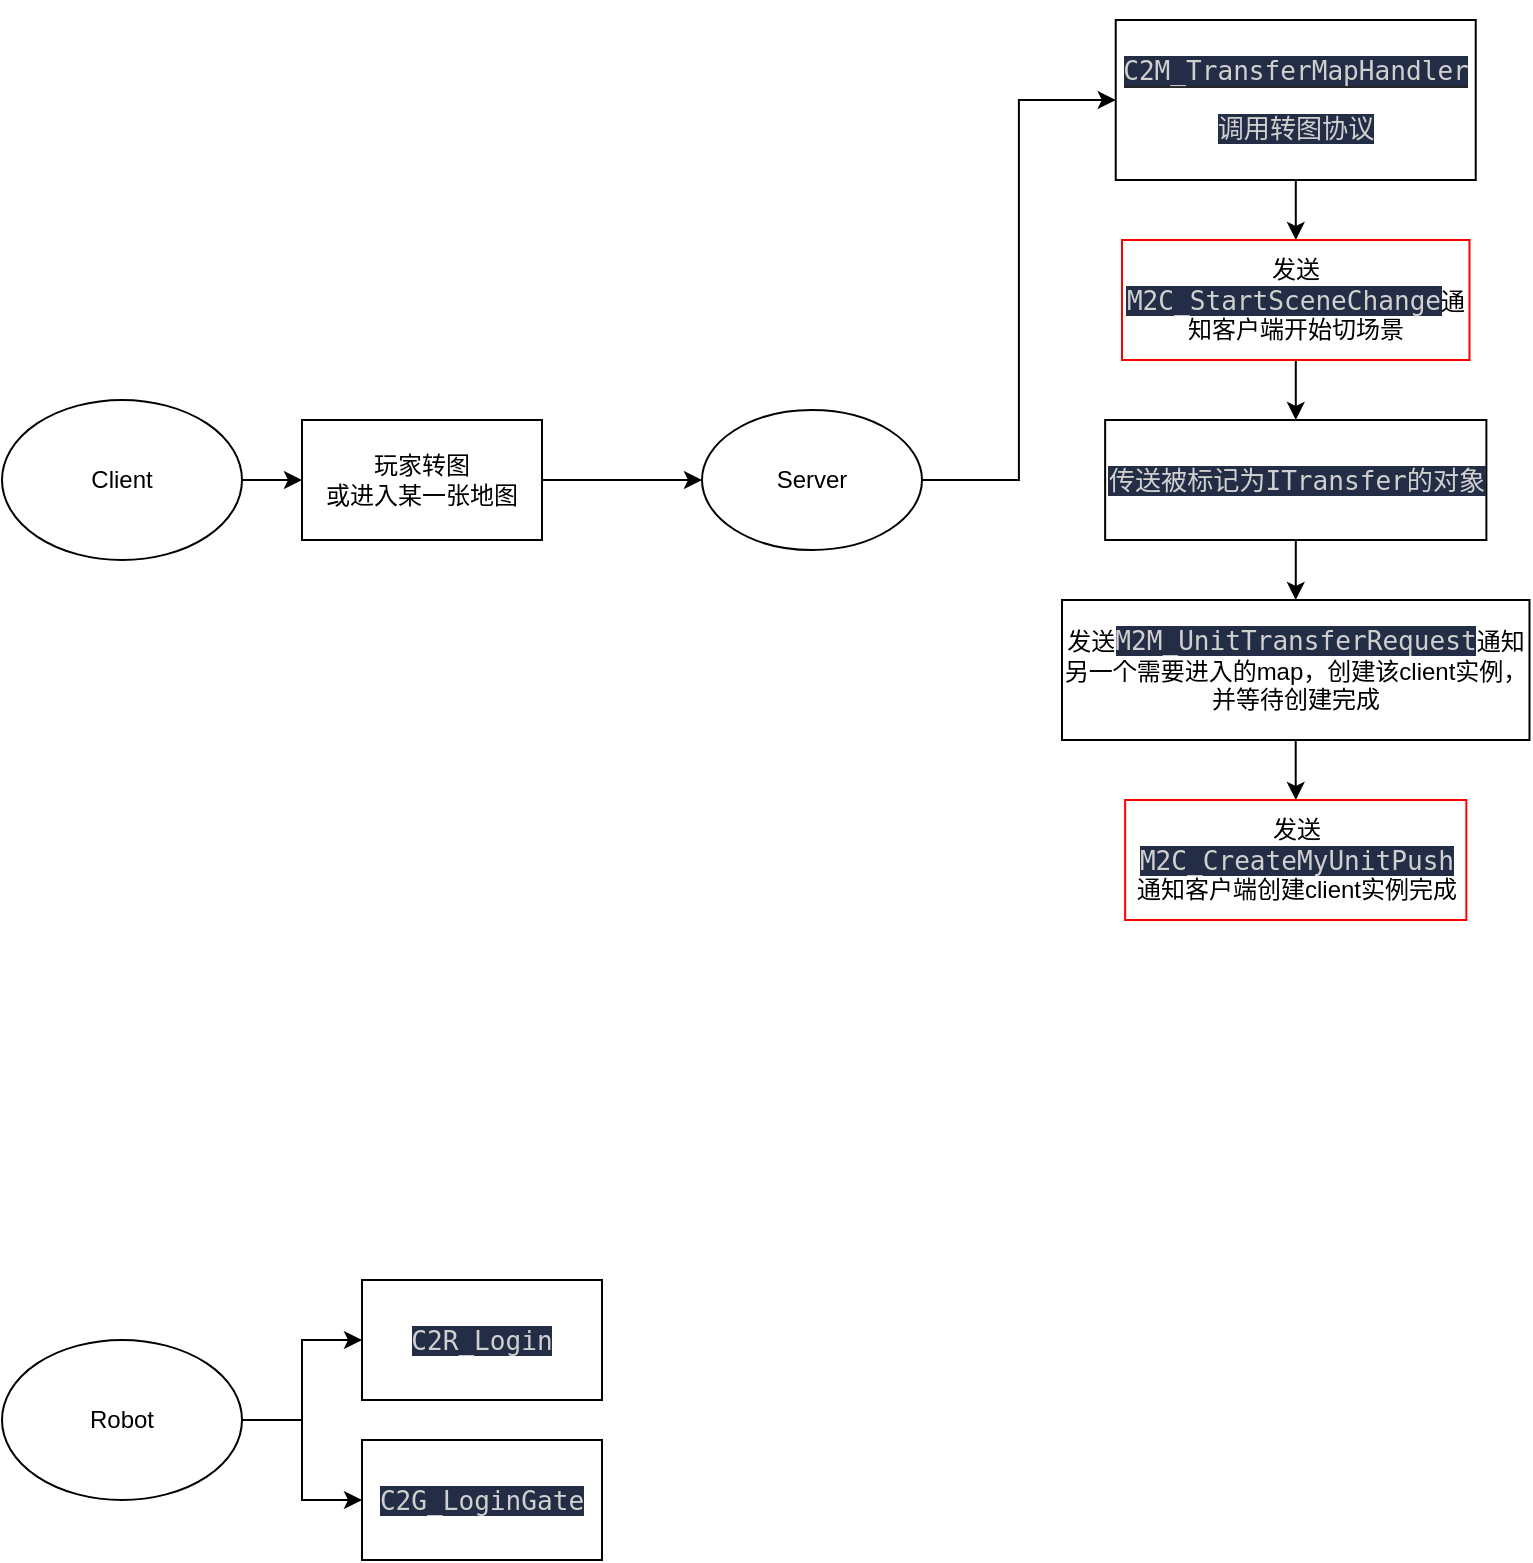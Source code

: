 <mxfile version="20.2.3" type="github">
  <diagram id="Z6G67os6euMHeO--9gWP" name="第 1 页">
    <mxGraphModel dx="1662" dy="772" grid="1" gridSize="10" guides="1" tooltips="1" connect="1" arrows="1" fold="1" page="1" pageScale="1" pageWidth="827" pageHeight="1169" math="0" shadow="0">
      <root>
        <mxCell id="0" />
        <mxCell id="1" parent="0" />
        <mxCell id="NQjkubGqf__QPTtbe3JN-7" value="" style="edgeStyle=orthogonalEdgeStyle;rounded=0;orthogonalLoop=1;jettySize=auto;html=1;" edge="1" parent="1" source="NQjkubGqf__QPTtbe3JN-2" target="NQjkubGqf__QPTtbe3JN-6">
          <mxGeometry relative="1" as="geometry" />
        </mxCell>
        <mxCell id="NQjkubGqf__QPTtbe3JN-2" value="Client" style="ellipse;whiteSpace=wrap;html=1;" vertex="1" parent="1">
          <mxGeometry x="20" y="260" width="120" height="80" as="geometry" />
        </mxCell>
        <mxCell id="NQjkubGqf__QPTtbe3JN-27" value="" style="edgeStyle=orthogonalEdgeStyle;rounded=0;orthogonalLoop=1;jettySize=auto;html=1;" edge="1" parent="1" source="NQjkubGqf__QPTtbe3JN-6" target="NQjkubGqf__QPTtbe3JN-26">
          <mxGeometry relative="1" as="geometry" />
        </mxCell>
        <mxCell id="NQjkubGqf__QPTtbe3JN-6" value="玩家转图&lt;br&gt;或进入某一张地图" style="whiteSpace=wrap;html=1;" vertex="1" parent="1">
          <mxGeometry x="170" y="270" width="120" height="60" as="geometry" />
        </mxCell>
        <mxCell id="NQjkubGqf__QPTtbe3JN-13" value="" style="edgeStyle=orthogonalEdgeStyle;rounded=0;orthogonalLoop=1;jettySize=auto;html=1;" edge="1" parent="1" source="NQjkubGqf__QPTtbe3JN-8" target="NQjkubGqf__QPTtbe3JN-12">
          <mxGeometry relative="1" as="geometry" />
        </mxCell>
        <mxCell id="NQjkubGqf__QPTtbe3JN-8" value="&lt;br&gt;&lt;pre style=&quot;font-style: normal; font-variant-ligatures: normal; font-variant-caps: normal; font-weight: 400; letter-spacing: normal; orphans: 2; text-align: center; text-indent: 0px; text-transform: none; widows: 2; word-spacing: 0px; -webkit-text-stroke-width: 0px; text-decoration-thickness: initial; text-decoration-style: initial; text-decoration-color: initial; background-color: rgb(38, 38, 38); color: rgb(208, 208, 208); font-family: &amp;quot;JetBrains Mono&amp;quot;, monospace; font-size: 9.8pt;&quot;&gt;&lt;span style=&quot;background-color: rgb(35, 46, 70);&quot;&gt;C2M_TransferMapHandler&lt;/span&gt;&lt;/pre&gt;&lt;pre style=&quot;font-style: normal; font-variant-ligatures: normal; font-variant-caps: normal; font-weight: 400; letter-spacing: normal; orphans: 2; text-align: center; text-indent: 0px; text-transform: none; widows: 2; word-spacing: 0px; -webkit-text-stroke-width: 0px; text-decoration-thickness: initial; text-decoration-style: initial; text-decoration-color: initial; color: rgb(208, 208, 208); font-family: &amp;quot;JetBrains Mono&amp;quot;, monospace; font-size: 9.8pt;&quot;&gt;&lt;span style=&quot;background-color: rgb(35, 46, 70);&quot;&gt;调用转图协议&lt;/span&gt;&lt;/pre&gt;&lt;br&gt;" style="whiteSpace=wrap;html=1;" vertex="1" parent="1">
          <mxGeometry x="576.87" y="70" width="180" height="80" as="geometry" />
        </mxCell>
        <mxCell id="NQjkubGqf__QPTtbe3JN-15" value="" style="edgeStyle=orthogonalEdgeStyle;rounded=0;orthogonalLoop=1;jettySize=auto;html=1;" edge="1" parent="1" source="NQjkubGqf__QPTtbe3JN-12" target="NQjkubGqf__QPTtbe3JN-14">
          <mxGeometry relative="1" as="geometry" />
        </mxCell>
        <mxCell id="NQjkubGqf__QPTtbe3JN-12" value="发送&lt;span style=&quot;background-color: rgb(35, 46, 70); color: rgb(208, 208, 208); font-family: &amp;quot;JetBrains Mono&amp;quot;, monospace; font-size: 9.8pt;&quot;&gt;M2C_StartSceneChange&lt;/span&gt;&lt;span style=&quot;background-color: initial;&quot;&gt;通知客户端开始切场景&lt;br&gt;&lt;/span&gt;" style="whiteSpace=wrap;html=1;strokeColor=#FF0000;" vertex="1" parent="1">
          <mxGeometry x="580" y="180" width="173.75" height="60" as="geometry" />
        </mxCell>
        <mxCell id="NQjkubGqf__QPTtbe3JN-19" value="" style="edgeStyle=orthogonalEdgeStyle;rounded=0;orthogonalLoop=1;jettySize=auto;html=1;" edge="1" parent="1" source="NQjkubGqf__QPTtbe3JN-14" target="NQjkubGqf__QPTtbe3JN-18">
          <mxGeometry relative="1" as="geometry" />
        </mxCell>
        <mxCell id="NQjkubGqf__QPTtbe3JN-14" value="&lt;pre style=&quot;color: rgb(208, 208, 208); font-family: &amp;quot;JetBrains Mono&amp;quot;, monospace; font-size: 9.8pt;&quot;&gt;&lt;span style=&quot;background-color: rgb(35, 46, 70);&quot;&gt;传送被标记为ITransfer的对象&lt;/span&gt;&lt;/pre&gt;" style="whiteSpace=wrap;html=1;" vertex="1" parent="1">
          <mxGeometry x="571.57" y="270" width="190.62" height="60" as="geometry" />
        </mxCell>
        <mxCell id="NQjkubGqf__QPTtbe3JN-21" value="" style="edgeStyle=orthogonalEdgeStyle;rounded=0;orthogonalLoop=1;jettySize=auto;html=1;" edge="1" parent="1" source="NQjkubGqf__QPTtbe3JN-18" target="NQjkubGqf__QPTtbe3JN-20">
          <mxGeometry relative="1" as="geometry" />
        </mxCell>
        <mxCell id="NQjkubGqf__QPTtbe3JN-18" value="发送&lt;span style=&quot;background-color: rgb(35, 46, 70); color: rgb(208, 208, 208); font-family: &amp;quot;JetBrains Mono&amp;quot;, monospace; font-size: 9.8pt;&quot;&gt;M2M_UnitTransferRequest&lt;/span&gt;&lt;span style=&quot;background-color: initial;&quot;&gt;通知另一个需要进入的map，创建该client实例，并等待创建完成&lt;/span&gt;" style="whiteSpace=wrap;html=1;" vertex="1" parent="1">
          <mxGeometry x="550" y="360" width="233.74" height="70" as="geometry" />
        </mxCell>
        <mxCell id="NQjkubGqf__QPTtbe3JN-20" value="发送&lt;span style=&quot;background-color: rgb(35, 46, 70); color: rgb(208, 208, 208); font-family: &amp;quot;JetBrains Mono&amp;quot;, monospace; font-size: 9.8pt;&quot;&gt;M2C_CreateMyUnitPush&lt;/span&gt;&lt;span style=&quot;background-color: initial;&quot;&gt;通知客户端创建client实例完成&lt;/span&gt;&lt;br&gt;" style="whiteSpace=wrap;html=1;strokeColor=#FF0000;" vertex="1" parent="1">
          <mxGeometry x="581.56" y="460" width="170.62" height="60" as="geometry" />
        </mxCell>
        <mxCell id="NQjkubGqf__QPTtbe3JN-29" style="edgeStyle=orthogonalEdgeStyle;rounded=0;orthogonalLoop=1;jettySize=auto;html=1;entryX=0;entryY=0.5;entryDx=0;entryDy=0;" edge="1" parent="1" source="NQjkubGqf__QPTtbe3JN-26" target="NQjkubGqf__QPTtbe3JN-8">
          <mxGeometry relative="1" as="geometry" />
        </mxCell>
        <mxCell id="NQjkubGqf__QPTtbe3JN-26" value="Server" style="ellipse;whiteSpace=wrap;html=1;" vertex="1" parent="1">
          <mxGeometry x="370" y="265" width="110" height="70" as="geometry" />
        </mxCell>
        <mxCell id="NQjkubGqf__QPTtbe3JN-32" value="" style="edgeStyle=orthogonalEdgeStyle;rounded=0;orthogonalLoop=1;jettySize=auto;html=1;" edge="1" parent="1" source="NQjkubGqf__QPTtbe3JN-30" target="NQjkubGqf__QPTtbe3JN-31">
          <mxGeometry relative="1" as="geometry" />
        </mxCell>
        <mxCell id="NQjkubGqf__QPTtbe3JN-34" style="edgeStyle=orthogonalEdgeStyle;rounded=0;orthogonalLoop=1;jettySize=auto;html=1;entryX=0;entryY=0.5;entryDx=0;entryDy=0;" edge="1" parent="1" source="NQjkubGqf__QPTtbe3JN-30" target="NQjkubGqf__QPTtbe3JN-33">
          <mxGeometry relative="1" as="geometry" />
        </mxCell>
        <mxCell id="NQjkubGqf__QPTtbe3JN-30" value="Robot" style="ellipse;whiteSpace=wrap;html=1;" vertex="1" parent="1">
          <mxGeometry x="20" y="730" width="120" height="80" as="geometry" />
        </mxCell>
        <mxCell id="NQjkubGqf__QPTtbe3JN-31" value="&lt;pre style=&quot;background-color:#262626;color:#d0d0d0;font-family:&#39;JetBrains Mono&#39;,monospace;font-size:9.8pt;&quot;&gt;&lt;span style=&quot;background-color:#232e46;&quot;&gt;C2R_Login&lt;/span&gt;&lt;/pre&gt;" style="whiteSpace=wrap;html=1;" vertex="1" parent="1">
          <mxGeometry x="200" y="700" width="120" height="60" as="geometry" />
        </mxCell>
        <mxCell id="NQjkubGqf__QPTtbe3JN-33" value="&lt;pre style=&quot;background-color:#262626;color:#d0d0d0;font-family:&#39;JetBrains Mono&#39;,monospace;font-size:9.8pt;&quot;&gt;&lt;pre style=&quot;font-family: &amp;quot;JetBrains Mono&amp;quot;, monospace; font-size: 9.8pt;&quot;&gt;&lt;span style=&quot;background-color:#232e46;&quot;&gt;C2G_LoginGate&lt;/span&gt;&lt;/pre&gt;&lt;/pre&gt;" style="whiteSpace=wrap;html=1;" vertex="1" parent="1">
          <mxGeometry x="200" y="780" width="120" height="60" as="geometry" />
        </mxCell>
      </root>
    </mxGraphModel>
  </diagram>
</mxfile>

